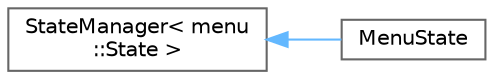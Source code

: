 digraph "Graphical Class Hierarchy"
{
 // LATEX_PDF_SIZE
  bgcolor="transparent";
  edge [fontname=Helvetica,fontsize=10,labelfontname=Helvetica,labelfontsize=10];
  node [fontname=Helvetica,fontsize=10,shape=box,height=0.2,width=0.4];
  rankdir="LR";
  Node0 [label="StateManager\< menu\l::State \>",height=0.2,width=0.4,color="grey40", fillcolor="white", style="filled",URL="$da/dbf/struct_state_manager.html",tooltip=" "];
  Node0 -> Node1 [dir="back",color="steelblue1",style="solid"];
  Node1 [label="MenuState",height=0.2,width=0.4,color="grey40", fillcolor="white", style="filled",URL="$d4/d00/struct_menu_state.html",tooltip=" "];
}

